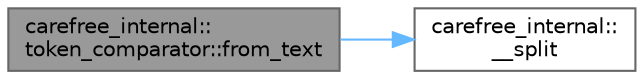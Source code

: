 digraph "carefree_internal::token_comparator::from_text"
{
 // LATEX_PDF_SIZE
  bgcolor="transparent";
  edge [fontname=Helvetica,fontsize=10,labelfontname=Helvetica,labelfontsize=10];
  node [fontname=Helvetica,fontsize=10,shape=box,height=0.2,width=0.4];
  rankdir="LR";
  Node1 [id="Node000001",label="carefree_internal::\ltoken_comparator::from_text",height=0.2,width=0.4,color="gray40", fillcolor="grey60", style="filled", fontcolor="black",tooltip=" "];
  Node1 -> Node2 [id="edge1_Node000001_Node000002",color="steelblue1",style="solid",tooltip=" "];
  Node2 [id="Node000002",label="carefree_internal::\l__split",height=0.2,width=0.4,color="grey40", fillcolor="white", style="filled",URL="$namespacecarefree__internal.html#a18b20e073e8be5d9cf8359afefb18229",tooltip=" "];
}
